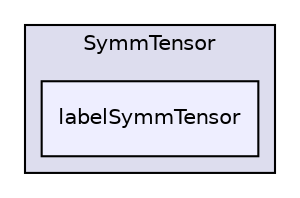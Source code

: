 digraph "src/OpenFOAM/primitives/SymmTensor/labelSymmTensor" {
  bgcolor=transparent;
  compound=true
  node [ fontsize="10", fontname="Helvetica"];
  edge [ labelfontsize="10", labelfontname="Helvetica"];
  subgraph clusterdir_1dd80385453c5b0e9d626c2fdc4e90dc {
    graph [ bgcolor="#ddddee", pencolor="black", label="SymmTensor" fontname="Helvetica", fontsize="10", URL="dir_1dd80385453c5b0e9d626c2fdc4e90dc.html"]
  dir_593996c4442bae58e48e899892b5ce1b [shape=box, label="labelSymmTensor", style="filled", fillcolor="#eeeeff", pencolor="black", URL="dir_593996c4442bae58e48e899892b5ce1b.html"];
  }
}
